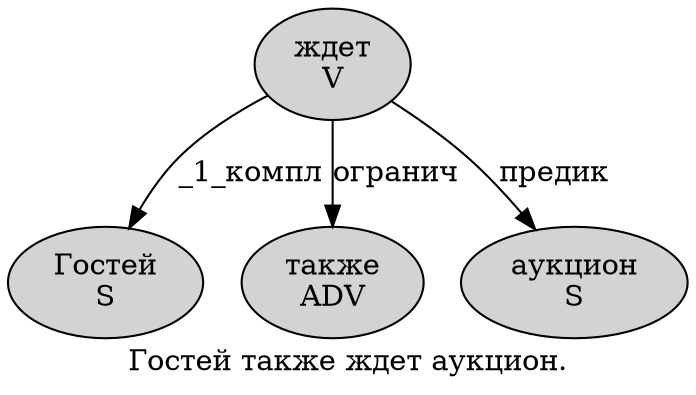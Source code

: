 digraph SENTENCE_1234 {
	graph [label="Гостей также ждет аукцион."]
	node [style=filled]
		0 [label="Гостей
S" color="" fillcolor=lightgray penwidth=1 shape=ellipse]
		1 [label="также
ADV" color="" fillcolor=lightgray penwidth=1 shape=ellipse]
		2 [label="ждет
V" color="" fillcolor=lightgray penwidth=1 shape=ellipse]
		3 [label="аукцион
S" color="" fillcolor=lightgray penwidth=1 shape=ellipse]
			2 -> 0 [label="_1_компл"]
			2 -> 1 [label="огранич"]
			2 -> 3 [label="предик"]
}